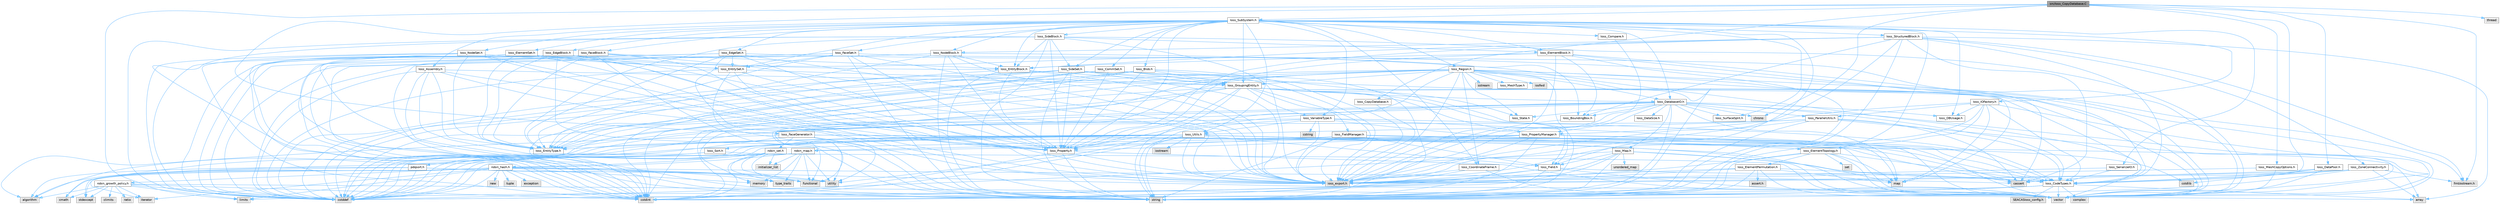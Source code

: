 digraph "src/Ioss_CopyDatabase.C"
{
 // INTERACTIVE_SVG=YES
 // LATEX_PDF_SIZE
  bgcolor="transparent";
  edge [fontname=Helvetica,fontsize=10,labelfontname=Helvetica,labelfontsize=10];
  node [fontname=Helvetica,fontsize=10,shape=box,height=0.2,width=0.4];
  Node1 [id="Node000001",label="src/Ioss_CopyDatabase.C",height=0.2,width=0.4,color="gray40", fillcolor="grey60", style="filled", fontcolor="black",tooltip=" "];
  Node1 -> Node2 [id="edge1_Node000001_Node000002",color="steelblue1",style="solid",tooltip=" "];
  Node2 [id="Node000002",label="Ioss_CodeTypes.h",height=0.2,width=0.4,color="grey40", fillcolor="white", style="filled",URL="$Ioss__CodeTypes_8h.html",tooltip=" "];
  Node2 -> Node3 [id="edge2_Node000002_Node000003",color="steelblue1",style="solid",tooltip=" "];
  Node3 [id="Node000003",label="array",height=0.2,width=0.4,color="grey60", fillcolor="#E0E0E0", style="filled",tooltip=" "];
  Node2 -> Node4 [id="edge3_Node000002_Node000004",color="steelblue1",style="solid",tooltip=" "];
  Node4 [id="Node000004",label="cstddef",height=0.2,width=0.4,color="grey60", fillcolor="#E0E0E0", style="filled",tooltip=" "];
  Node2 -> Node5 [id="edge4_Node000002_Node000005",color="steelblue1",style="solid",tooltip=" "];
  Node5 [id="Node000005",label="cstdint",height=0.2,width=0.4,color="grey60", fillcolor="#E0E0E0", style="filled",tooltip=" "];
  Node2 -> Node6 [id="edge5_Node000002_Node000006",color="steelblue1",style="solid",tooltip=" "];
  Node6 [id="Node000006",label="string",height=0.2,width=0.4,color="grey60", fillcolor="#E0E0E0", style="filled",tooltip=" "];
  Node2 -> Node7 [id="edge6_Node000002_Node000007",color="steelblue1",style="solid",tooltip=" "];
  Node7 [id="Node000007",label="vector",height=0.2,width=0.4,color="grey60", fillcolor="#E0E0E0", style="filled",tooltip=" "];
  Node2 -> Node8 [id="edge7_Node000002_Node000008",color="steelblue1",style="solid",tooltip=" "];
  Node8 [id="Node000008",label="SEACASIoss_config.h",height=0.2,width=0.4,color="grey60", fillcolor="#E0E0E0", style="filled",tooltip=" "];
  Node2 -> Node9 [id="edge8_Node000002_Node000009",color="steelblue1",style="solid",tooltip=" "];
  Node9 [id="Node000009",label="complex",height=0.2,width=0.4,color="grey60", fillcolor="#E0E0E0", style="filled",tooltip=" "];
  Node1 -> Node10 [id="edge9_Node000001_Node000010",color="steelblue1",style="solid",tooltip=" "];
  Node10 [id="Node000010",label="Ioss_CopyDatabase.h",height=0.2,width=0.4,color="grey40", fillcolor="white", style="filled",URL="$Ioss__CopyDatabase_8h.html",tooltip=" "];
  Node10 -> Node11 [id="edge10_Node000010_Node000011",color="steelblue1",style="solid",tooltip=" "];
  Node11 [id="Node000011",label="ioss_export.h",height=0.2,width=0.4,color="grey60", fillcolor="#E0E0E0", style="filled",tooltip=" "];
  Node1 -> Node12 [id="edge11_Node000001_Node000012",color="steelblue1",style="solid",tooltip=" "];
  Node12 [id="Node000012",label="Ioss_DataPool.h",height=0.2,width=0.4,color="grey40", fillcolor="white", style="filled",URL="$Ioss__DataPool_8h.html",tooltip=" "];
  Node12 -> Node11 [id="edge12_Node000012_Node000011",color="steelblue1",style="solid",tooltip=" "];
  Node12 -> Node2 [id="edge13_Node000012_Node000002",color="steelblue1",style="solid",tooltip=" "];
  Node12 -> Node13 [id="edge14_Node000012_Node000013",color="steelblue1",style="solid",tooltip=" "];
  Node13 [id="Node000013",label="cstdlib",height=0.2,width=0.4,color="grey60", fillcolor="#E0E0E0", style="filled",tooltip=" "];
  Node12 -> Node7 [id="edge15_Node000012_Node000007",color="steelblue1",style="solid",tooltip=" "];
  Node1 -> Node14 [id="edge16_Node000001_Node000014",color="steelblue1",style="solid",tooltip=" "];
  Node14 [id="Node000014",label="Ioss_FaceGenerator.h",height=0.2,width=0.4,color="grey40", fillcolor="white", style="filled",URL="$Ioss__FaceGenerator_8h.html",tooltip=" "];
  Node14 -> Node11 [id="edge17_Node000014_Node000011",color="steelblue1",style="solid",tooltip=" "];
  Node14 -> Node15 [id="edge18_Node000014_Node000015",color="steelblue1",style="solid",tooltip=" "];
  Node15 [id="Node000015",label="algorithm",height=0.2,width=0.4,color="grey60", fillcolor="#E0E0E0", style="filled",tooltip=" "];
  Node14 -> Node3 [id="edge19_Node000014_Node000003",color="steelblue1",style="solid",tooltip=" "];
  Node14 -> Node16 [id="edge20_Node000014_Node000016",color="steelblue1",style="solid",tooltip=" "];
  Node16 [id="Node000016",label="cassert",height=0.2,width=0.4,color="grey60", fillcolor="#E0E0E0", style="filled",tooltip=" "];
  Node14 -> Node4 [id="edge21_Node000014_Node000004",color="steelblue1",style="solid",tooltip=" "];
  Node14 -> Node17 [id="edge22_Node000014_Node000017",color="steelblue1",style="solid",tooltip=" "];
  Node17 [id="Node000017",label="map",height=0.2,width=0.4,color="grey60", fillcolor="#E0E0E0", style="filled",tooltip=" "];
  Node14 -> Node18 [id="edge23_Node000014_Node000018",color="steelblue1",style="solid",tooltip=" "];
  Node18 [id="Node000018",label="robin_set.h",height=0.2,width=0.4,color="grey40", fillcolor="white", style="filled",URL="$robin__set_8h.html",tooltip=" "];
  Node18 -> Node4 [id="edge24_Node000018_Node000004",color="steelblue1",style="solid",tooltip=" "];
  Node18 -> Node19 [id="edge25_Node000018_Node000019",color="steelblue1",style="solid",tooltip=" "];
  Node19 [id="Node000019",label="functional",height=0.2,width=0.4,color="grey60", fillcolor="#E0E0E0", style="filled",tooltip=" "];
  Node18 -> Node20 [id="edge26_Node000018_Node000020",color="steelblue1",style="solid",tooltip=" "];
  Node20 [id="Node000020",label="initializer_list",height=0.2,width=0.4,color="grey60", fillcolor="#E0E0E0", style="filled",tooltip=" "];
  Node18 -> Node21 [id="edge27_Node000018_Node000021",color="steelblue1",style="solid",tooltip=" "];
  Node21 [id="Node000021",label="memory",height=0.2,width=0.4,color="grey60", fillcolor="#E0E0E0", style="filled",tooltip=" "];
  Node18 -> Node22 [id="edge28_Node000018_Node000022",color="steelblue1",style="solid",tooltip=" "];
  Node22 [id="Node000022",label="type_traits",height=0.2,width=0.4,color="grey60", fillcolor="#E0E0E0", style="filled",tooltip=" "];
  Node18 -> Node23 [id="edge29_Node000018_Node000023",color="steelblue1",style="solid",tooltip=" "];
  Node23 [id="Node000023",label="utility",height=0.2,width=0.4,color="grey60", fillcolor="#E0E0E0", style="filled",tooltip=" "];
  Node18 -> Node24 [id="edge30_Node000018_Node000024",color="steelblue1",style="solid",tooltip=" "];
  Node24 [id="Node000024",label="robin_hash.h",height=0.2,width=0.4,color="grey40", fillcolor="white", style="filled",URL="$robin__hash_8h.html",tooltip=" "];
  Node24 -> Node15 [id="edge31_Node000024_Node000015",color="steelblue1",style="solid",tooltip=" "];
  Node24 -> Node16 [id="edge32_Node000024_Node000016",color="steelblue1",style="solid",tooltip=" "];
  Node24 -> Node25 [id="edge33_Node000024_Node000025",color="steelblue1",style="solid",tooltip=" "];
  Node25 [id="Node000025",label="cmath",height=0.2,width=0.4,color="grey60", fillcolor="#E0E0E0", style="filled",tooltip=" "];
  Node24 -> Node4 [id="edge34_Node000024_Node000004",color="steelblue1",style="solid",tooltip=" "];
  Node24 -> Node5 [id="edge35_Node000024_Node000005",color="steelblue1",style="solid",tooltip=" "];
  Node24 -> Node26 [id="edge36_Node000024_Node000026",color="steelblue1",style="solid",tooltip=" "];
  Node26 [id="Node000026",label="exception",height=0.2,width=0.4,color="grey60", fillcolor="#E0E0E0", style="filled",tooltip=" "];
  Node24 -> Node27 [id="edge37_Node000024_Node000027",color="steelblue1",style="solid",tooltip=" "];
  Node27 [id="Node000027",label="iterator",height=0.2,width=0.4,color="grey60", fillcolor="#E0E0E0", style="filled",tooltip=" "];
  Node24 -> Node28 [id="edge38_Node000024_Node000028",color="steelblue1",style="solid",tooltip=" "];
  Node28 [id="Node000028",label="limits",height=0.2,width=0.4,color="grey60", fillcolor="#E0E0E0", style="filled",tooltip=" "];
  Node24 -> Node21 [id="edge39_Node000024_Node000021",color="steelblue1",style="solid",tooltip=" "];
  Node24 -> Node29 [id="edge40_Node000024_Node000029",color="steelblue1",style="solid",tooltip=" "];
  Node29 [id="Node000029",label="new",height=0.2,width=0.4,color="grey60", fillcolor="#E0E0E0", style="filled",tooltip=" "];
  Node24 -> Node30 [id="edge41_Node000024_Node000030",color="steelblue1",style="solid",tooltip=" "];
  Node30 [id="Node000030",label="stdexcept",height=0.2,width=0.4,color="grey60", fillcolor="#E0E0E0", style="filled",tooltip=" "];
  Node24 -> Node31 [id="edge42_Node000024_Node000031",color="steelblue1",style="solid",tooltip=" "];
  Node31 [id="Node000031",label="tuple",height=0.2,width=0.4,color="grey60", fillcolor="#E0E0E0", style="filled",tooltip=" "];
  Node24 -> Node22 [id="edge43_Node000024_Node000022",color="steelblue1",style="solid",tooltip=" "];
  Node24 -> Node23 [id="edge44_Node000024_Node000023",color="steelblue1",style="solid",tooltip=" "];
  Node24 -> Node7 [id="edge45_Node000024_Node000007",color="steelblue1",style="solid",tooltip=" "];
  Node24 -> Node32 [id="edge46_Node000024_Node000032",color="steelblue1",style="solid",tooltip=" "];
  Node32 [id="Node000032",label="robin_growth_policy.h",height=0.2,width=0.4,color="grey40", fillcolor="white", style="filled",URL="$robin__growth__policy_8h.html",tooltip=" "];
  Node32 -> Node15 [id="edge47_Node000032_Node000015",color="steelblue1",style="solid",tooltip=" "];
  Node32 -> Node3 [id="edge48_Node000032_Node000003",color="steelblue1",style="solid",tooltip=" "];
  Node32 -> Node33 [id="edge49_Node000032_Node000033",color="steelblue1",style="solid",tooltip=" "];
  Node33 [id="Node000033",label="climits",height=0.2,width=0.4,color="grey60", fillcolor="#E0E0E0", style="filled",tooltip=" "];
  Node32 -> Node25 [id="edge50_Node000032_Node000025",color="steelblue1",style="solid",tooltip=" "];
  Node32 -> Node4 [id="edge51_Node000032_Node000004",color="steelblue1",style="solid",tooltip=" "];
  Node32 -> Node5 [id="edge52_Node000032_Node000005",color="steelblue1",style="solid",tooltip=" "];
  Node32 -> Node27 [id="edge53_Node000032_Node000027",color="steelblue1",style="solid",tooltip=" "];
  Node32 -> Node28 [id="edge54_Node000032_Node000028",color="steelblue1",style="solid",tooltip=" "];
  Node32 -> Node34 [id="edge55_Node000032_Node000034",color="steelblue1",style="solid",tooltip=" "];
  Node34 [id="Node000034",label="ratio",height=0.2,width=0.4,color="grey60", fillcolor="#E0E0E0", style="filled",tooltip=" "];
  Node32 -> Node30 [id="edge56_Node000032_Node000030",color="steelblue1",style="solid",tooltip=" "];
  Node14 -> Node23 [id="edge57_Node000014_Node000023",color="steelblue1",style="solid",tooltip=" "];
  Node1 -> Node35 [id="edge58_Node000001_Node000035",color="steelblue1",style="solid",tooltip=" "];
  Node35 [id="Node000035",label="Ioss_MeshCopyOptions.h",height=0.2,width=0.4,color="grey40", fillcolor="white", style="filled",URL="$Ioss__MeshCopyOptions_8h.html",tooltip=" "];
  Node35 -> Node7 [id="edge59_Node000035_Node000007",color="steelblue1",style="solid",tooltip=" "];
  Node35 -> Node11 [id="edge60_Node000035_Node000011",color="steelblue1",style="solid",tooltip=" "];
  Node1 -> Node36 [id="edge61_Node000001_Node000036",color="steelblue1",style="solid",tooltip=" "];
  Node36 [id="Node000036",label="Ioss_SubSystem.h",height=0.2,width=0.4,color="grey40", fillcolor="white", style="filled",URL="$Ioss__SubSystem_8h.html",tooltip=" "];
  Node36 -> Node37 [id="edge62_Node000036_Node000037",color="steelblue1",style="solid",tooltip=" "];
  Node37 [id="Node000037",label="Ioss_Assembly.h",height=0.2,width=0.4,color="grey40", fillcolor="white", style="filled",URL="$Ioss__Assembly_8h.html",tooltip=" "];
  Node37 -> Node11 [id="edge63_Node000037_Node000011",color="steelblue1",style="solid",tooltip=" "];
  Node37 -> Node38 [id="edge64_Node000037_Node000038",color="steelblue1",style="solid",tooltip=" "];
  Node38 [id="Node000038",label="Ioss_EntityType.h",height=0.2,width=0.4,color="grey40", fillcolor="white", style="filled",URL="$Ioss__EntityType_8h.html",tooltip=" "];
  Node37 -> Node39 [id="edge65_Node000037_Node000039",color="steelblue1",style="solid",tooltip=" "];
  Node39 [id="Node000039",label="Ioss_Property.h",height=0.2,width=0.4,color="grey40", fillcolor="white", style="filled",URL="$Ioss__Property_8h.html",tooltip=" "];
  Node39 -> Node11 [id="edge66_Node000039_Node000011",color="steelblue1",style="solid",tooltip=" "];
  Node39 -> Node5 [id="edge67_Node000039_Node000005",color="steelblue1",style="solid",tooltip=" "];
  Node39 -> Node6 [id="edge68_Node000039_Node000006",color="steelblue1",style="solid",tooltip=" "];
  Node39 -> Node7 [id="edge69_Node000039_Node000007",color="steelblue1",style="solid",tooltip=" "];
  Node37 -> Node40 [id="edge70_Node000037_Node000040",color="steelblue1",style="solid",tooltip=" "];
  Node40 [id="Node000040",label="Ioss_GroupingEntity.h",height=0.2,width=0.4,color="grey40", fillcolor="white", style="filled",URL="$Ioss__GroupingEntity_8h.html",tooltip=" "];
  Node40 -> Node11 [id="edge71_Node000040_Node000011",color="steelblue1",style="solid",tooltip=" "];
  Node40 -> Node2 [id="edge72_Node000040_Node000002",color="steelblue1",style="solid",tooltip=" "];
  Node40 -> Node41 [id="edge73_Node000040_Node000041",color="steelblue1",style="solid",tooltip=" "];
  Node41 [id="Node000041",label="Ioss_DatabaseIO.h",height=0.2,width=0.4,color="grey40", fillcolor="white", style="filled",URL="$Ioss__DatabaseIO_8h.html",tooltip=" "];
  Node41 -> Node11 [id="edge74_Node000041_Node000011",color="steelblue1",style="solid",tooltip=" "];
  Node41 -> Node42 [id="edge75_Node000041_Node000042",color="steelblue1",style="solid",tooltip=" "];
  Node42 [id="Node000042",label="Ioss_BoundingBox.h",height=0.2,width=0.4,color="grey40", fillcolor="white", style="filled",URL="$Ioss__BoundingBox_8h.html",tooltip=" "];
  Node42 -> Node11 [id="edge76_Node000042_Node000011",color="steelblue1",style="solid",tooltip=" "];
  Node41 -> Node2 [id="edge77_Node000041_Node000002",color="steelblue1",style="solid",tooltip=" "];
  Node41 -> Node43 [id="edge78_Node000041_Node000043",color="steelblue1",style="solid",tooltip=" "];
  Node43 [id="Node000043",label="Ioss_DBUsage.h",height=0.2,width=0.4,color="grey40", fillcolor="white", style="filled",URL="$Ioss__DBUsage_8h.html",tooltip=" "];
  Node41 -> Node44 [id="edge79_Node000041_Node000044",color="steelblue1",style="solid",tooltip=" "];
  Node44 [id="Node000044",label="Ioss_DataSize.h",height=0.2,width=0.4,color="grey40", fillcolor="white", style="filled",URL="$Ioss__DataSize_8h.html",tooltip=" "];
  Node41 -> Node38 [id="edge80_Node000041_Node000038",color="steelblue1",style="solid",tooltip=" "];
  Node41 -> Node45 [id="edge81_Node000041_Node000045",color="steelblue1",style="solid",tooltip=" "];
  Node45 [id="Node000045",label="Ioss_Map.h",height=0.2,width=0.4,color="grey40", fillcolor="white", style="filled",URL="$Ioss__Map_8h.html",tooltip=" "];
  Node45 -> Node11 [id="edge82_Node000045_Node000011",color="steelblue1",style="solid",tooltip=" "];
  Node45 -> Node2 [id="edge83_Node000045_Node000002",color="steelblue1",style="solid",tooltip=" "];
  Node45 -> Node46 [id="edge84_Node000045_Node000046",color="steelblue1",style="solid",tooltip=" "];
  Node46 [id="Node000046",label="Ioss_Field.h",height=0.2,width=0.4,color="grey40", fillcolor="white", style="filled",URL="$Ioss__Field_8h.html",tooltip=" "];
  Node46 -> Node11 [id="edge85_Node000046_Node000011",color="steelblue1",style="solid",tooltip=" "];
  Node46 -> Node2 [id="edge86_Node000046_Node000002",color="steelblue1",style="solid",tooltip=" "];
  Node46 -> Node4 [id="edge87_Node000046_Node000004",color="steelblue1",style="solid",tooltip=" "];
  Node46 -> Node6 [id="edge88_Node000046_Node000006",color="steelblue1",style="solid",tooltip=" "];
  Node46 -> Node7 [id="edge89_Node000046_Node000007",color="steelblue1",style="solid",tooltip=" "];
  Node45 -> Node4 [id="edge90_Node000045_Node000004",color="steelblue1",style="solid",tooltip=" "];
  Node45 -> Node5 [id="edge91_Node000045_Node000005",color="steelblue1",style="solid",tooltip=" "];
  Node45 -> Node6 [id="edge92_Node000045_Node000006",color="steelblue1",style="solid",tooltip=" "];
  Node45 -> Node7 [id="edge93_Node000045_Node000007",color="steelblue1",style="solid",tooltip=" "];
  Node45 -> Node47 [id="edge94_Node000045_Node000047",color="steelblue1",style="solid",tooltip=" "];
  Node47 [id="Node000047",label="unordered_map",height=0.2,width=0.4,color="grey60", fillcolor="#E0E0E0", style="filled",tooltip=" "];
  Node41 -> Node48 [id="edge95_Node000041_Node000048",color="steelblue1",style="solid",tooltip=" "];
  Node48 [id="Node000048",label="Ioss_ParallelUtils.h",height=0.2,width=0.4,color="grey40", fillcolor="white", style="filled",URL="$Ioss__ParallelUtils_8h.html",tooltip=" "];
  Node48 -> Node11 [id="edge96_Node000048_Node000011",color="steelblue1",style="solid",tooltip=" "];
  Node48 -> Node2 [id="edge97_Node000048_Node000002",color="steelblue1",style="solid",tooltip=" "];
  Node48 -> Node49 [id="edge98_Node000048_Node000049",color="steelblue1",style="solid",tooltip=" "];
  Node49 [id="Node000049",label="Ioss_Utils.h",height=0.2,width=0.4,color="grey40", fillcolor="white", style="filled",URL="$Ioss__Utils_8h.html",tooltip=" "];
  Node49 -> Node11 [id="edge99_Node000049_Node000011",color="steelblue1",style="solid",tooltip=" "];
  Node49 -> Node2 [id="edge100_Node000049_Node000002",color="steelblue1",style="solid",tooltip=" "];
  Node49 -> Node50 [id="edge101_Node000049_Node000050",color="steelblue1",style="solid",tooltip=" "];
  Node50 [id="Node000050",label="Ioss_ElementTopology.h",height=0.2,width=0.4,color="grey40", fillcolor="white", style="filled",URL="$Ioss__ElementTopology_8h.html",tooltip=" "];
  Node50 -> Node11 [id="edge102_Node000050_Node000011",color="steelblue1",style="solid",tooltip=" "];
  Node50 -> Node2 [id="edge103_Node000050_Node000002",color="steelblue1",style="solid",tooltip=" "];
  Node50 -> Node51 [id="edge104_Node000050_Node000051",color="steelblue1",style="solid",tooltip=" "];
  Node51 [id="Node000051",label="Ioss_ElementPermutation.h",height=0.2,width=0.4,color="grey40", fillcolor="white", style="filled",URL="$Ioss__ElementPermutation_8h.html",tooltip=" "];
  Node51 -> Node11 [id="edge105_Node000051_Node000011",color="steelblue1",style="solid",tooltip=" "];
  Node51 -> Node2 [id="edge106_Node000051_Node000002",color="steelblue1",style="solid",tooltip=" "];
  Node51 -> Node52 [id="edge107_Node000051_Node000052",color="steelblue1",style="solid",tooltip=" "];
  Node52 [id="Node000052",label="assert.h",height=0.2,width=0.4,color="grey60", fillcolor="#E0E0E0", style="filled",tooltip=" "];
  Node51 -> Node28 [id="edge108_Node000051_Node000028",color="steelblue1",style="solid",tooltip=" "];
  Node51 -> Node17 [id="edge109_Node000051_Node000017",color="steelblue1",style="solid",tooltip=" "];
  Node51 -> Node6 [id="edge110_Node000051_Node000006",color="steelblue1",style="solid",tooltip=" "];
  Node51 -> Node7 [id="edge111_Node000051_Node000007",color="steelblue1",style="solid",tooltip=" "];
  Node50 -> Node17 [id="edge112_Node000050_Node000017",color="steelblue1",style="solid",tooltip=" "];
  Node50 -> Node53 [id="edge113_Node000050_Node000053",color="steelblue1",style="solid",tooltip=" "];
  Node53 [id="Node000053",label="set",height=0.2,width=0.4,color="grey60", fillcolor="#E0E0E0", style="filled",tooltip=" "];
  Node50 -> Node6 [id="edge114_Node000050_Node000006",color="steelblue1",style="solid",tooltip=" "];
  Node50 -> Node7 [id="edge115_Node000050_Node000007",color="steelblue1",style="solid",tooltip=" "];
  Node49 -> Node38 [id="edge116_Node000049_Node000038",color="steelblue1",style="solid",tooltip=" "];
  Node49 -> Node46 [id="edge117_Node000049_Node000046",color="steelblue1",style="solid",tooltip=" "];
  Node49 -> Node39 [id="edge118_Node000049_Node000039",color="steelblue1",style="solid",tooltip=" "];
  Node49 -> Node54 [id="edge119_Node000049_Node000054",color="steelblue1",style="solid",tooltip=" "];
  Node54 [id="Node000054",label="Ioss_Sort.h",height=0.2,width=0.4,color="grey40", fillcolor="white", style="filled",URL="$Ioss__Sort_8h.html",tooltip=" "];
  Node54 -> Node55 [id="edge120_Node000054_Node000055",color="steelblue1",style="solid",tooltip=" "];
  Node55 [id="Node000055",label="pdqsort.h",height=0.2,width=0.4,color="grey40", fillcolor="white", style="filled",URL="$pdqsort_8h.html",tooltip=" "];
  Node55 -> Node15 [id="edge121_Node000055_Node000015",color="steelblue1",style="solid",tooltip=" "];
  Node55 -> Node4 [id="edge122_Node000055_Node000004",color="steelblue1",style="solid",tooltip=" "];
  Node55 -> Node19 [id="edge123_Node000055_Node000019",color="steelblue1",style="solid",tooltip=" "];
  Node55 -> Node27 [id="edge124_Node000055_Node000027",color="steelblue1",style="solid",tooltip=" "];
  Node55 -> Node23 [id="edge125_Node000055_Node000023",color="steelblue1",style="solid",tooltip=" "];
  Node54 -> Node4 [id="edge126_Node000054_Node000004",color="steelblue1",style="solid",tooltip=" "];
  Node54 -> Node7 [id="edge127_Node000054_Node000007",color="steelblue1",style="solid",tooltip=" "];
  Node49 -> Node15 [id="edge128_Node000049_Node000015",color="steelblue1",style="solid",tooltip=" "];
  Node49 -> Node16 [id="edge129_Node000049_Node000016",color="steelblue1",style="solid",tooltip=" "];
  Node49 -> Node25 [id="edge130_Node000049_Node000025",color="steelblue1",style="solid",tooltip=" "];
  Node49 -> Node4 [id="edge131_Node000049_Node000004",color="steelblue1",style="solid",tooltip=" "];
  Node49 -> Node5 [id="edge132_Node000049_Node000005",color="steelblue1",style="solid",tooltip=" "];
  Node49 -> Node13 [id="edge133_Node000049_Node000013",color="steelblue1",style="solid",tooltip=" "];
  Node49 -> Node56 [id="edge134_Node000049_Node000056",color="steelblue1",style="solid",tooltip=" "];
  Node56 [id="Node000056",label="iostream",height=0.2,width=0.4,color="grey60", fillcolor="#E0E0E0", style="filled",tooltip=" "];
  Node49 -> Node30 [id="edge135_Node000049_Node000030",color="steelblue1",style="solid",tooltip=" "];
  Node49 -> Node6 [id="edge136_Node000049_Node000006",color="steelblue1",style="solid",tooltip=" "];
  Node49 -> Node7 [id="edge137_Node000049_Node000007",color="steelblue1",style="solid",tooltip=" "];
  Node48 -> Node16 [id="edge138_Node000048_Node000016",color="steelblue1",style="solid",tooltip=" "];
  Node48 -> Node4 [id="edge139_Node000048_Node000004",color="steelblue1",style="solid",tooltip=" "];
  Node48 -> Node6 [id="edge140_Node000048_Node000006",color="steelblue1",style="solid",tooltip=" "];
  Node48 -> Node7 [id="edge141_Node000048_Node000007",color="steelblue1",style="solid",tooltip=" "];
  Node41 -> Node57 [id="edge142_Node000041_Node000057",color="steelblue1",style="solid",tooltip=" "];
  Node57 [id="Node000057",label="Ioss_PropertyManager.h",height=0.2,width=0.4,color="grey40", fillcolor="white", style="filled",URL="$Ioss__PropertyManager_8h.html",tooltip=" "];
  Node57 -> Node11 [id="edge143_Node000057_Node000011",color="steelblue1",style="solid",tooltip=" "];
  Node57 -> Node2 [id="edge144_Node000057_Node000002",color="steelblue1",style="solid",tooltip=" "];
  Node57 -> Node39 [id="edge145_Node000057_Node000039",color="steelblue1",style="solid",tooltip=" "];
  Node57 -> Node4 [id="edge146_Node000057_Node000004",color="steelblue1",style="solid",tooltip=" "];
  Node57 -> Node6 [id="edge147_Node000057_Node000006",color="steelblue1",style="solid",tooltip=" "];
  Node57 -> Node7 [id="edge148_Node000057_Node000007",color="steelblue1",style="solid",tooltip=" "];
  Node57 -> Node58 [id="edge149_Node000057_Node000058",color="steelblue1",style="solid",tooltip=" "];
  Node58 [id="Node000058",label="robin_map.h",height=0.2,width=0.4,color="grey40", fillcolor="white", style="filled",URL="$robin__map_8h.html",tooltip=" "];
  Node58 -> Node4 [id="edge150_Node000058_Node000004",color="steelblue1",style="solid",tooltip=" "];
  Node58 -> Node19 [id="edge151_Node000058_Node000019",color="steelblue1",style="solid",tooltip=" "];
  Node58 -> Node20 [id="edge152_Node000058_Node000020",color="steelblue1",style="solid",tooltip=" "];
  Node58 -> Node21 [id="edge153_Node000058_Node000021",color="steelblue1",style="solid",tooltip=" "];
  Node58 -> Node22 [id="edge154_Node000058_Node000022",color="steelblue1",style="solid",tooltip=" "];
  Node58 -> Node23 [id="edge155_Node000058_Node000023",color="steelblue1",style="solid",tooltip=" "];
  Node58 -> Node24 [id="edge156_Node000058_Node000024",color="steelblue1",style="solid",tooltip=" "];
  Node41 -> Node59 [id="edge157_Node000041_Node000059",color="steelblue1",style="solid",tooltip=" "];
  Node59 [id="Node000059",label="Ioss_State.h",height=0.2,width=0.4,color="grey40", fillcolor="white", style="filled",URL="$Ioss__State_8h.html",tooltip=" "];
  Node41 -> Node60 [id="edge158_Node000041_Node000060",color="steelblue1",style="solid",tooltip=" "];
  Node60 [id="Node000060",label="Ioss_SurfaceSplit.h",height=0.2,width=0.4,color="grey40", fillcolor="white", style="filled",URL="$Ioss__SurfaceSplit_8h.html",tooltip=" "];
  Node41 -> Node61 [id="edge159_Node000041_Node000061",color="steelblue1",style="solid",tooltip=" "];
  Node61 [id="Node000061",label="chrono",height=0.2,width=0.4,color="grey60", fillcolor="#E0E0E0", style="filled",tooltip=" "];
  Node41 -> Node4 [id="edge160_Node000041_Node000004",color="steelblue1",style="solid",tooltip=" "];
  Node41 -> Node5 [id="edge161_Node000041_Node000005",color="steelblue1",style="solid",tooltip=" "];
  Node41 -> Node17 [id="edge162_Node000041_Node000017",color="steelblue1",style="solid",tooltip=" "];
  Node41 -> Node6 [id="edge163_Node000041_Node000006",color="steelblue1",style="solid",tooltip=" "];
  Node41 -> Node23 [id="edge164_Node000041_Node000023",color="steelblue1",style="solid",tooltip=" "];
  Node41 -> Node7 [id="edge165_Node000041_Node000007",color="steelblue1",style="solid",tooltip=" "];
  Node40 -> Node38 [id="edge166_Node000040_Node000038",color="steelblue1",style="solid",tooltip=" "];
  Node40 -> Node46 [id="edge167_Node000040_Node000046",color="steelblue1",style="solid",tooltip=" "];
  Node40 -> Node62 [id="edge168_Node000040_Node000062",color="steelblue1",style="solid",tooltip=" "];
  Node62 [id="Node000062",label="Ioss_FieldManager.h",height=0.2,width=0.4,color="grey40", fillcolor="white", style="filled",URL="$Ioss__FieldManager_8h.html",tooltip=" "];
  Node62 -> Node11 [id="edge169_Node000062_Node000011",color="steelblue1",style="solid",tooltip=" "];
  Node62 -> Node2 [id="edge170_Node000062_Node000002",color="steelblue1",style="solid",tooltip=" "];
  Node62 -> Node46 [id="edge171_Node000062_Node000046",color="steelblue1",style="solid",tooltip=" "];
  Node62 -> Node4 [id="edge172_Node000062_Node000004",color="steelblue1",style="solid",tooltip=" "];
  Node62 -> Node6 [id="edge173_Node000062_Node000006",color="steelblue1",style="solid",tooltip=" "];
  Node62 -> Node7 [id="edge174_Node000062_Node000007",color="steelblue1",style="solid",tooltip=" "];
  Node62 -> Node58 [id="edge175_Node000062_Node000058",color="steelblue1",style="solid",tooltip=" "];
  Node40 -> Node39 [id="edge176_Node000040_Node000039",color="steelblue1",style="solid",tooltip=" "];
  Node40 -> Node57 [id="edge177_Node000040_Node000057",color="steelblue1",style="solid",tooltip=" "];
  Node40 -> Node59 [id="edge178_Node000040_Node000059",color="steelblue1",style="solid",tooltip=" "];
  Node40 -> Node63 [id="edge179_Node000040_Node000063",color="steelblue1",style="solid",tooltip=" "];
  Node63 [id="Node000063",label="Ioss_VariableType.h",height=0.2,width=0.4,color="grey40", fillcolor="white", style="filled",URL="$Ioss__VariableType_8h.html",tooltip=" "];
  Node63 -> Node11 [id="edge180_Node000063_Node000011",color="steelblue1",style="solid",tooltip=" "];
  Node63 -> Node2 [id="edge181_Node000063_Node000002",color="steelblue1",style="solid",tooltip=" "];
  Node63 -> Node49 [id="edge182_Node000063_Node000049",color="steelblue1",style="solid",tooltip=" "];
  Node63 -> Node64 [id="edge183_Node000063_Node000064",color="steelblue1",style="solid",tooltip=" "];
  Node64 [id="Node000064",label="cstring",height=0.2,width=0.4,color="grey60", fillcolor="#E0E0E0", style="filled",tooltip=" "];
  Node63 -> Node19 [id="edge184_Node000063_Node000019",color="steelblue1",style="solid",tooltip=" "];
  Node63 -> Node17 [id="edge185_Node000063_Node000017",color="steelblue1",style="solid",tooltip=" "];
  Node63 -> Node6 [id="edge186_Node000063_Node000006",color="steelblue1",style="solid",tooltip=" "];
  Node63 -> Node7 [id="edge187_Node000063_Node000007",color="steelblue1",style="solid",tooltip=" "];
  Node40 -> Node4 [id="edge188_Node000040_Node000004",color="steelblue1",style="solid",tooltip=" "];
  Node40 -> Node5 [id="edge189_Node000040_Node000005",color="steelblue1",style="solid",tooltip=" "];
  Node40 -> Node6 [id="edge190_Node000040_Node000006",color="steelblue1",style="solid",tooltip=" "];
  Node40 -> Node7 [id="edge191_Node000040_Node000007",color="steelblue1",style="solid",tooltip=" "];
  Node37 -> Node4 [id="edge192_Node000037_Node000004",color="steelblue1",style="solid",tooltip=" "];
  Node37 -> Node5 [id="edge193_Node000037_Node000005",color="steelblue1",style="solid",tooltip=" "];
  Node37 -> Node6 [id="edge194_Node000037_Node000006",color="steelblue1",style="solid",tooltip=" "];
  Node36 -> Node65 [id="edge195_Node000036_Node000065",color="steelblue1",style="solid",tooltip=" "];
  Node65 [id="Node000065",label="Ioss_Blob.h",height=0.2,width=0.4,color="grey40", fillcolor="white", style="filled",URL="$Ioss__Blob_8h.html",tooltip=" "];
  Node65 -> Node11 [id="edge196_Node000065_Node000011",color="steelblue1",style="solid",tooltip=" "];
  Node65 -> Node38 [id="edge197_Node000065_Node000038",color="steelblue1",style="solid",tooltip=" "];
  Node65 -> Node39 [id="edge198_Node000065_Node000039",color="steelblue1",style="solid",tooltip=" "];
  Node65 -> Node40 [id="edge199_Node000065_Node000040",color="steelblue1",style="solid",tooltip=" "];
  Node65 -> Node4 [id="edge200_Node000065_Node000004",color="steelblue1",style="solid",tooltip=" "];
  Node65 -> Node5 [id="edge201_Node000065_Node000005",color="steelblue1",style="solid",tooltip=" "];
  Node65 -> Node6 [id="edge202_Node000065_Node000006",color="steelblue1",style="solid",tooltip=" "];
  Node36 -> Node66 [id="edge203_Node000036_Node000066",color="steelblue1",style="solid",tooltip=" "];
  Node66 [id="Node000066",label="Ioss_CommSet.h",height=0.2,width=0.4,color="grey40", fillcolor="white", style="filled",URL="$Ioss__CommSet_8h.html",tooltip=" "];
  Node66 -> Node11 [id="edge204_Node000066_Node000011",color="steelblue1",style="solid",tooltip=" "];
  Node66 -> Node38 [id="edge205_Node000066_Node000038",color="steelblue1",style="solid",tooltip=" "];
  Node66 -> Node40 [id="edge206_Node000066_Node000040",color="steelblue1",style="solid",tooltip=" "];
  Node66 -> Node39 [id="edge207_Node000066_Node000039",color="steelblue1",style="solid",tooltip=" "];
  Node66 -> Node4 [id="edge208_Node000066_Node000004",color="steelblue1",style="solid",tooltip=" "];
  Node66 -> Node5 [id="edge209_Node000066_Node000005",color="steelblue1",style="solid",tooltip=" "];
  Node66 -> Node6 [id="edge210_Node000066_Node000006",color="steelblue1",style="solid",tooltip=" "];
  Node36 -> Node67 [id="edge211_Node000036_Node000067",color="steelblue1",style="solid",tooltip=" "];
  Node67 [id="Node000067",label="Ioss_Compare.h",height=0.2,width=0.4,color="grey40", fillcolor="white", style="filled",URL="$Ioss__Compare_8h.html",tooltip=" "];
  Node67 -> Node11 [id="edge212_Node000067_Node000011",color="steelblue1",style="solid",tooltip=" "];
  Node36 -> Node68 [id="edge213_Node000036_Node000068",color="steelblue1",style="solid",tooltip=" "];
  Node68 [id="Node000068",label="Ioss_CoordinateFrame.h",height=0.2,width=0.4,color="grey40", fillcolor="white", style="filled",URL="$Ioss__CoordinateFrame_8h.html",tooltip=" "];
  Node68 -> Node11 [id="edge214_Node000068_Node000011",color="steelblue1",style="solid",tooltip=" "];
  Node68 -> Node5 [id="edge215_Node000068_Node000005",color="steelblue1",style="solid",tooltip=" "];
  Node68 -> Node7 [id="edge216_Node000068_Node000007",color="steelblue1",style="solid",tooltip=" "];
  Node36 -> Node43 [id="edge217_Node000036_Node000043",color="steelblue1",style="solid",tooltip=" "];
  Node36 -> Node41 [id="edge218_Node000036_Node000041",color="steelblue1",style="solid",tooltip=" "];
  Node36 -> Node69 [id="edge219_Node000036_Node000069",color="steelblue1",style="solid",tooltip=" "];
  Node69 [id="Node000069",label="Ioss_EdgeBlock.h",height=0.2,width=0.4,color="grey40", fillcolor="white", style="filled",URL="$Ioss__EdgeBlock_8h.html",tooltip=" "];
  Node69 -> Node11 [id="edge220_Node000069_Node000011",color="steelblue1",style="solid",tooltip=" "];
  Node69 -> Node38 [id="edge221_Node000069_Node000038",color="steelblue1",style="solid",tooltip=" "];
  Node69 -> Node70 [id="edge222_Node000069_Node000070",color="steelblue1",style="solid",tooltip=" "];
  Node70 [id="Node000070",label="Ioss_EntityBlock.h",height=0.2,width=0.4,color="grey40", fillcolor="white", style="filled",URL="$Ioss__EntityBlock_8h.html",tooltip=" "];
  Node70 -> Node11 [id="edge223_Node000070_Node000011",color="steelblue1",style="solid",tooltip=" "];
  Node70 -> Node40 [id="edge224_Node000070_Node000040",color="steelblue1",style="solid",tooltip=" "];
  Node70 -> Node39 [id="edge225_Node000070_Node000039",color="steelblue1",style="solid",tooltip=" "];
  Node70 -> Node4 [id="edge226_Node000070_Node000004",color="steelblue1",style="solid",tooltip=" "];
  Node70 -> Node6 [id="edge227_Node000070_Node000006",color="steelblue1",style="solid",tooltip=" "];
  Node69 -> Node39 [id="edge228_Node000069_Node000039",color="steelblue1",style="solid",tooltip=" "];
  Node69 -> Node4 [id="edge229_Node000069_Node000004",color="steelblue1",style="solid",tooltip=" "];
  Node69 -> Node5 [id="edge230_Node000069_Node000005",color="steelblue1",style="solid",tooltip=" "];
  Node69 -> Node6 [id="edge231_Node000069_Node000006",color="steelblue1",style="solid",tooltip=" "];
  Node36 -> Node71 [id="edge232_Node000036_Node000071",color="steelblue1",style="solid",tooltip=" "];
  Node71 [id="Node000071",label="Ioss_EdgeSet.h",height=0.2,width=0.4,color="grey40", fillcolor="white", style="filled",URL="$Ioss__EdgeSet_8h.html",tooltip=" "];
  Node71 -> Node11 [id="edge233_Node000071_Node000011",color="steelblue1",style="solid",tooltip=" "];
  Node71 -> Node38 [id="edge234_Node000071_Node000038",color="steelblue1",style="solid",tooltip=" "];
  Node71 -> Node39 [id="edge235_Node000071_Node000039",color="steelblue1",style="solid",tooltip=" "];
  Node71 -> Node72 [id="edge236_Node000071_Node000072",color="steelblue1",style="solid",tooltip=" "];
  Node72 [id="Node000072",label="Ioss_EntitySet.h",height=0.2,width=0.4,color="grey40", fillcolor="white", style="filled",URL="$Ioss__EntitySet_8h.html",tooltip=" "];
  Node72 -> Node11 [id="edge237_Node000072_Node000011",color="steelblue1",style="solid",tooltip=" "];
  Node72 -> Node40 [id="edge238_Node000072_Node000040",color="steelblue1",style="solid",tooltip=" "];
  Node72 -> Node39 [id="edge239_Node000072_Node000039",color="steelblue1",style="solid",tooltip=" "];
  Node72 -> Node4 [id="edge240_Node000072_Node000004",color="steelblue1",style="solid",tooltip=" "];
  Node72 -> Node6 [id="edge241_Node000072_Node000006",color="steelblue1",style="solid",tooltip=" "];
  Node71 -> Node4 [id="edge242_Node000071_Node000004",color="steelblue1",style="solid",tooltip=" "];
  Node71 -> Node5 [id="edge243_Node000071_Node000005",color="steelblue1",style="solid",tooltip=" "];
  Node71 -> Node6 [id="edge244_Node000071_Node000006",color="steelblue1",style="solid",tooltip=" "];
  Node71 -> Node7 [id="edge245_Node000071_Node000007",color="steelblue1",style="solid",tooltip=" "];
  Node36 -> Node73 [id="edge246_Node000036_Node000073",color="steelblue1",style="solid",tooltip=" "];
  Node73 [id="Node000073",label="Ioss_ElementBlock.h",height=0.2,width=0.4,color="grey40", fillcolor="white", style="filled",URL="$Ioss__ElementBlock_8h.html",tooltip=" "];
  Node73 -> Node11 [id="edge247_Node000073_Node000011",color="steelblue1",style="solid",tooltip=" "];
  Node73 -> Node42 [id="edge248_Node000073_Node000042",color="steelblue1",style="solid",tooltip=" "];
  Node73 -> Node2 [id="edge249_Node000073_Node000002",color="steelblue1",style="solid",tooltip=" "];
  Node73 -> Node70 [id="edge250_Node000073_Node000070",color="steelblue1",style="solid",tooltip=" "];
  Node73 -> Node39 [id="edge251_Node000073_Node000039",color="steelblue1",style="solid",tooltip=" "];
  Node73 -> Node16 [id="edge252_Node000073_Node000016",color="steelblue1",style="solid",tooltip=" "];
  Node73 -> Node6 [id="edge253_Node000073_Node000006",color="steelblue1",style="solid",tooltip=" "];
  Node36 -> Node74 [id="edge254_Node000036_Node000074",color="steelblue1",style="solid",tooltip=" "];
  Node74 [id="Node000074",label="Ioss_ElementSet.h",height=0.2,width=0.4,color="grey40", fillcolor="white", style="filled",URL="$Ioss__ElementSet_8h.html",tooltip=" "];
  Node74 -> Node11 [id="edge255_Node000074_Node000011",color="steelblue1",style="solid",tooltip=" "];
  Node74 -> Node38 [id="edge256_Node000074_Node000038",color="steelblue1",style="solid",tooltip=" "];
  Node74 -> Node39 [id="edge257_Node000074_Node000039",color="steelblue1",style="solid",tooltip=" "];
  Node74 -> Node72 [id="edge258_Node000074_Node000072",color="steelblue1",style="solid",tooltip=" "];
  Node74 -> Node4 [id="edge259_Node000074_Node000004",color="steelblue1",style="solid",tooltip=" "];
  Node74 -> Node5 [id="edge260_Node000074_Node000005",color="steelblue1",style="solid",tooltip=" "];
  Node74 -> Node6 [id="edge261_Node000074_Node000006",color="steelblue1",style="solid",tooltip=" "];
  Node74 -> Node7 [id="edge262_Node000074_Node000007",color="steelblue1",style="solid",tooltip=" "];
  Node36 -> Node50 [id="edge263_Node000036_Node000050",color="steelblue1",style="solid",tooltip=" "];
  Node36 -> Node70 [id="edge264_Node000036_Node000070",color="steelblue1",style="solid",tooltip=" "];
  Node36 -> Node72 [id="edge265_Node000036_Node000072",color="steelblue1",style="solid",tooltip=" "];
  Node36 -> Node75 [id="edge266_Node000036_Node000075",color="steelblue1",style="solid",tooltip=" "];
  Node75 [id="Node000075",label="Ioss_FaceBlock.h",height=0.2,width=0.4,color="grey40", fillcolor="white", style="filled",URL="$Ioss__FaceBlock_8h.html",tooltip=" "];
  Node75 -> Node11 [id="edge267_Node000075_Node000011",color="steelblue1",style="solid",tooltip=" "];
  Node75 -> Node38 [id="edge268_Node000075_Node000038",color="steelblue1",style="solid",tooltip=" "];
  Node75 -> Node70 [id="edge269_Node000075_Node000070",color="steelblue1",style="solid",tooltip=" "];
  Node75 -> Node39 [id="edge270_Node000075_Node000039",color="steelblue1",style="solid",tooltip=" "];
  Node75 -> Node4 [id="edge271_Node000075_Node000004",color="steelblue1",style="solid",tooltip=" "];
  Node75 -> Node5 [id="edge272_Node000075_Node000005",color="steelblue1",style="solid",tooltip=" "];
  Node75 -> Node6 [id="edge273_Node000075_Node000006",color="steelblue1",style="solid",tooltip=" "];
  Node36 -> Node76 [id="edge274_Node000036_Node000076",color="steelblue1",style="solid",tooltip=" "];
  Node76 [id="Node000076",label="Ioss_FaceSet.h",height=0.2,width=0.4,color="grey40", fillcolor="white", style="filled",URL="$Ioss__FaceSet_8h.html",tooltip=" "];
  Node76 -> Node11 [id="edge275_Node000076_Node000011",color="steelblue1",style="solid",tooltip=" "];
  Node76 -> Node38 [id="edge276_Node000076_Node000038",color="steelblue1",style="solid",tooltip=" "];
  Node76 -> Node39 [id="edge277_Node000076_Node000039",color="steelblue1",style="solid",tooltip=" "];
  Node76 -> Node72 [id="edge278_Node000076_Node000072",color="steelblue1",style="solid",tooltip=" "];
  Node76 -> Node4 [id="edge279_Node000076_Node000004",color="steelblue1",style="solid",tooltip=" "];
  Node76 -> Node5 [id="edge280_Node000076_Node000005",color="steelblue1",style="solid",tooltip=" "];
  Node76 -> Node6 [id="edge281_Node000076_Node000006",color="steelblue1",style="solid",tooltip=" "];
  Node76 -> Node7 [id="edge282_Node000076_Node000007",color="steelblue1",style="solid",tooltip=" "];
  Node36 -> Node46 [id="edge283_Node000036_Node000046",color="steelblue1",style="solid",tooltip=" "];
  Node36 -> Node40 [id="edge284_Node000036_Node000040",color="steelblue1",style="solid",tooltip=" "];
  Node36 -> Node77 [id="edge285_Node000036_Node000077",color="steelblue1",style="solid",tooltip=" "];
  Node77 [id="Node000077",label="Ioss_IOFactory.h",height=0.2,width=0.4,color="grey40", fillcolor="white", style="filled",URL="$Ioss__IOFactory_8h.html",tooltip=" "];
  Node77 -> Node11 [id="edge286_Node000077_Node000011",color="steelblue1",style="solid",tooltip=" "];
  Node77 -> Node2 [id="edge287_Node000077_Node000002",color="steelblue1",style="solid",tooltip=" "];
  Node77 -> Node6 [id="edge288_Node000077_Node000006",color="steelblue1",style="solid",tooltip=" "];
  Node77 -> Node43 [id="edge289_Node000077_Node000043",color="steelblue1",style="solid",tooltip=" "];
  Node77 -> Node48 [id="edge290_Node000077_Node000048",color="steelblue1",style="solid",tooltip=" "];
  Node77 -> Node57 [id="edge291_Node000077_Node000057",color="steelblue1",style="solid",tooltip=" "];
  Node77 -> Node17 [id="edge292_Node000077_Node000017",color="steelblue1",style="solid",tooltip=" "];
  Node77 -> Node7 [id="edge293_Node000077_Node000007",color="steelblue1",style="solid",tooltip=" "];
  Node36 -> Node78 [id="edge294_Node000036_Node000078",color="steelblue1",style="solid",tooltip=" "];
  Node78 [id="Node000078",label="Ioss_NodeBlock.h",height=0.2,width=0.4,color="grey40", fillcolor="white", style="filled",URL="$Ioss__NodeBlock_8h.html",tooltip=" "];
  Node78 -> Node11 [id="edge295_Node000078_Node000011",color="steelblue1",style="solid",tooltip=" "];
  Node78 -> Node42 [id="edge296_Node000078_Node000042",color="steelblue1",style="solid",tooltip=" "];
  Node78 -> Node70 [id="edge297_Node000078_Node000070",color="steelblue1",style="solid",tooltip=" "];
  Node78 -> Node38 [id="edge298_Node000078_Node000038",color="steelblue1",style="solid",tooltip=" "];
  Node78 -> Node39 [id="edge299_Node000078_Node000039",color="steelblue1",style="solid",tooltip=" "];
  Node78 -> Node4 [id="edge300_Node000078_Node000004",color="steelblue1",style="solid",tooltip=" "];
  Node78 -> Node5 [id="edge301_Node000078_Node000005",color="steelblue1",style="solid",tooltip=" "];
  Node78 -> Node6 [id="edge302_Node000078_Node000006",color="steelblue1",style="solid",tooltip=" "];
  Node36 -> Node79 [id="edge303_Node000036_Node000079",color="steelblue1",style="solid",tooltip=" "];
  Node79 [id="Node000079",label="Ioss_NodeSet.h",height=0.2,width=0.4,color="grey40", fillcolor="white", style="filled",URL="$Ioss__NodeSet_8h.html",tooltip=" "];
  Node79 -> Node11 [id="edge304_Node000079_Node000011",color="steelblue1",style="solid",tooltip=" "];
  Node79 -> Node38 [id="edge305_Node000079_Node000038",color="steelblue1",style="solid",tooltip=" "];
  Node79 -> Node39 [id="edge306_Node000079_Node000039",color="steelblue1",style="solid",tooltip=" "];
  Node79 -> Node72 [id="edge307_Node000079_Node000072",color="steelblue1",style="solid",tooltip=" "];
  Node79 -> Node4 [id="edge308_Node000079_Node000004",color="steelblue1",style="solid",tooltip=" "];
  Node79 -> Node5 [id="edge309_Node000079_Node000005",color="steelblue1",style="solid",tooltip=" "];
  Node79 -> Node6 [id="edge310_Node000079_Node000006",color="steelblue1",style="solid",tooltip=" "];
  Node36 -> Node39 [id="edge311_Node000036_Node000039",color="steelblue1",style="solid",tooltip=" "];
  Node36 -> Node80 [id="edge312_Node000036_Node000080",color="steelblue1",style="solid",tooltip=" "];
  Node80 [id="Node000080",label="Ioss_Region.h",height=0.2,width=0.4,color="grey40", fillcolor="white", style="filled",URL="$Ioss__Region_8h.html",tooltip=" "];
  Node80 -> Node11 [id="edge313_Node000080_Node000011",color="steelblue1",style="solid",tooltip=" "];
  Node80 -> Node68 [id="edge314_Node000080_Node000068",color="steelblue1",style="solid",tooltip=" "];
  Node80 -> Node41 [id="edge315_Node000080_Node000041",color="steelblue1",style="solid",tooltip=" "];
  Node80 -> Node38 [id="edge316_Node000080_Node000038",color="steelblue1",style="solid",tooltip=" "];
  Node80 -> Node46 [id="edge317_Node000080_Node000046",color="steelblue1",style="solid",tooltip=" "];
  Node80 -> Node40 [id="edge318_Node000080_Node000040",color="steelblue1",style="solid",tooltip=" "];
  Node80 -> Node81 [id="edge319_Node000080_Node000081",color="steelblue1",style="solid",tooltip=" "];
  Node81 [id="Node000081",label="Ioss_MeshType.h",height=0.2,width=0.4,color="grey40", fillcolor="white", style="filled",URL="$Ioss__MeshType_8h.html",tooltip=" "];
  Node80 -> Node39 [id="edge320_Node000080_Node000039",color="steelblue1",style="solid",tooltip=" "];
  Node80 -> Node59 [id="edge321_Node000080_Node000059",color="steelblue1",style="solid",tooltip=" "];
  Node80 -> Node4 [id="edge322_Node000080_Node000004",color="steelblue1",style="solid",tooltip=" "];
  Node80 -> Node5 [id="edge323_Node000080_Node000005",color="steelblue1",style="solid",tooltip=" "];
  Node80 -> Node19 [id="edge324_Node000080_Node000019",color="steelblue1",style="solid",tooltip=" "];
  Node80 -> Node82 [id="edge325_Node000080_Node000082",color="steelblue1",style="solid",tooltip=" "];
  Node82 [id="Node000082",label="iosfwd",height=0.2,width=0.4,color="grey60", fillcolor="#E0E0E0", style="filled",tooltip=" "];
  Node80 -> Node17 [id="edge326_Node000080_Node000017",color="steelblue1",style="solid",tooltip=" "];
  Node80 -> Node6 [id="edge327_Node000080_Node000006",color="steelblue1",style="solid",tooltip=" "];
  Node80 -> Node23 [id="edge328_Node000080_Node000023",color="steelblue1",style="solid",tooltip=" "];
  Node80 -> Node7 [id="edge329_Node000080_Node000007",color="steelblue1",style="solid",tooltip=" "];
  Node80 -> Node83 [id="edge330_Node000080_Node000083",color="steelblue1",style="solid",tooltip=" "];
  Node83 [id="Node000083",label="sstream",height=0.2,width=0.4,color="grey60", fillcolor="#E0E0E0", style="filled",tooltip=" "];
  Node80 -> Node84 [id="edge331_Node000080_Node000084",color="steelblue1",style="solid",tooltip=" "];
  Node84 [id="Node000084",label="fmt/ostream.h",height=0.2,width=0.4,color="grey60", fillcolor="#E0E0E0", style="filled",tooltip=" "];
  Node36 -> Node85 [id="edge332_Node000036_Node000085",color="steelblue1",style="solid",tooltip=" "];
  Node85 [id="Node000085",label="Ioss_SerializeIO.h",height=0.2,width=0.4,color="grey40", fillcolor="white", style="filled",URL="$Ioss__SerializeIO_8h.html",tooltip=" "];
  Node85 -> Node11 [id="edge333_Node000085_Node000011",color="steelblue1",style="solid",tooltip=" "];
  Node85 -> Node2 [id="edge334_Node000085_Node000002",color="steelblue1",style="solid",tooltip=" "];
  Node36 -> Node86 [id="edge335_Node000036_Node000086",color="steelblue1",style="solid",tooltip=" "];
  Node86 [id="Node000086",label="Ioss_SideBlock.h",height=0.2,width=0.4,color="grey40", fillcolor="white", style="filled",URL="$Ioss__SideBlock_8h.html",tooltip=" "];
  Node86 -> Node11 [id="edge336_Node000086_Node000011",color="steelblue1",style="solid",tooltip=" "];
  Node86 -> Node73 [id="edge337_Node000086_Node000073",color="steelblue1",style="solid",tooltip=" "];
  Node86 -> Node70 [id="edge338_Node000086_Node000070",color="steelblue1",style="solid",tooltip=" "];
  Node86 -> Node38 [id="edge339_Node000086_Node000038",color="steelblue1",style="solid",tooltip=" "];
  Node86 -> Node39 [id="edge340_Node000086_Node000039",color="steelblue1",style="solid",tooltip=" "];
  Node86 -> Node87 [id="edge341_Node000086_Node000087",color="steelblue1",style="solid",tooltip=" "];
  Node87 [id="Node000087",label="Ioss_SideSet.h",height=0.2,width=0.4,color="grey40", fillcolor="white", style="filled",URL="$Ioss__SideSet_8h.html",tooltip=" "];
  Node87 -> Node11 [id="edge342_Node000087_Node000011",color="steelblue1",style="solid",tooltip=" "];
  Node87 -> Node38 [id="edge343_Node000087_Node000038",color="steelblue1",style="solid",tooltip=" "];
  Node87 -> Node40 [id="edge344_Node000087_Node000040",color="steelblue1",style="solid",tooltip=" "];
  Node87 -> Node39 [id="edge345_Node000087_Node000039",color="steelblue1",style="solid",tooltip=" "];
  Node87 -> Node4 [id="edge346_Node000087_Node000004",color="steelblue1",style="solid",tooltip=" "];
  Node87 -> Node5 [id="edge347_Node000087_Node000005",color="steelblue1",style="solid",tooltip=" "];
  Node87 -> Node6 [id="edge348_Node000087_Node000006",color="steelblue1",style="solid",tooltip=" "];
  Node87 -> Node7 [id="edge349_Node000087_Node000007",color="steelblue1",style="solid",tooltip=" "];
  Node86 -> Node4 [id="edge350_Node000086_Node000004",color="steelblue1",style="solid",tooltip=" "];
  Node86 -> Node5 [id="edge351_Node000086_Node000005",color="steelblue1",style="solid",tooltip=" "];
  Node86 -> Node6 [id="edge352_Node000086_Node000006",color="steelblue1",style="solid",tooltip=" "];
  Node86 -> Node7 [id="edge353_Node000086_Node000007",color="steelblue1",style="solid",tooltip=" "];
  Node36 -> Node87 [id="edge354_Node000036_Node000087",color="steelblue1",style="solid",tooltip=" "];
  Node36 -> Node88 [id="edge355_Node000036_Node000088",color="steelblue1",style="solid",tooltip=" "];
  Node88 [id="Node000088",label="Ioss_StructuredBlock.h",height=0.2,width=0.4,color="grey40", fillcolor="white", style="filled",URL="$Ioss__StructuredBlock_8h.html",tooltip=" "];
  Node88 -> Node11 [id="edge356_Node000088_Node000011",color="steelblue1",style="solid",tooltip=" "];
  Node88 -> Node42 [id="edge357_Node000088_Node000042",color="steelblue1",style="solid",tooltip=" "];
  Node88 -> Node2 [id="edge358_Node000088_Node000002",color="steelblue1",style="solid",tooltip=" "];
  Node88 -> Node70 [id="edge359_Node000088_Node000070",color="steelblue1",style="solid",tooltip=" "];
  Node88 -> Node78 [id="edge360_Node000088_Node000078",color="steelblue1",style="solid",tooltip=" "];
  Node88 -> Node39 [id="edge361_Node000088_Node000039",color="steelblue1",style="solid",tooltip=" "];
  Node88 -> Node89 [id="edge362_Node000088_Node000089",color="steelblue1",style="solid",tooltip=" "];
  Node89 [id="Node000089",label="Ioss_ZoneConnectivity.h",height=0.2,width=0.4,color="grey40", fillcolor="white", style="filled",URL="$Ioss__ZoneConnectivity_8h.html",tooltip=" "];
  Node89 -> Node11 [id="edge363_Node000089_Node000011",color="steelblue1",style="solid",tooltip=" "];
  Node89 -> Node2 [id="edge364_Node000089_Node000002",color="steelblue1",style="solid",tooltip=" "];
  Node89 -> Node3 [id="edge365_Node000089_Node000003",color="steelblue1",style="solid",tooltip=" "];
  Node89 -> Node16 [id="edge366_Node000089_Node000016",color="steelblue1",style="solid",tooltip=" "];
  Node89 -> Node84 [id="edge367_Node000089_Node000084",color="steelblue1",style="solid",tooltip=" "];
  Node89 -> Node6 [id="edge368_Node000089_Node000006",color="steelblue1",style="solid",tooltip=" "];
  Node88 -> Node3 [id="edge369_Node000088_Node000003",color="steelblue1",style="solid",tooltip=" "];
  Node88 -> Node16 [id="edge370_Node000088_Node000016",color="steelblue1",style="solid",tooltip=" "];
  Node88 -> Node84 [id="edge371_Node000088_Node000084",color="steelblue1",style="solid",tooltip=" "];
  Node88 -> Node6 [id="edge372_Node000088_Node000006",color="steelblue1",style="solid",tooltip=" "];
  Node36 -> Node60 [id="edge373_Node000036_Node000060",color="steelblue1",style="solid",tooltip=" "];
  Node36 -> Node49 [id="edge374_Node000036_Node000049",color="steelblue1",style="solid",tooltip=" "];
  Node36 -> Node63 [id="edge375_Node000036_Node000063",color="steelblue1",style="solid",tooltip=" "];
  Node1 -> Node84 [id="edge376_Node000001_Node000084",color="steelblue1",style="solid",tooltip=" "];
  Node1 -> Node28 [id="edge377_Node000001_Node000028",color="steelblue1",style="solid",tooltip=" "];
  Node1 -> Node61 [id="edge378_Node000001_Node000061",color="steelblue1",style="solid",tooltip=" "];
  Node1 -> Node90 [id="edge379_Node000001_Node000090",color="steelblue1",style="solid",tooltip=" "];
  Node90 [id="Node000090",label="thread",height=0.2,width=0.4,color="grey60", fillcolor="#E0E0E0", style="filled",tooltip=" "];
}
